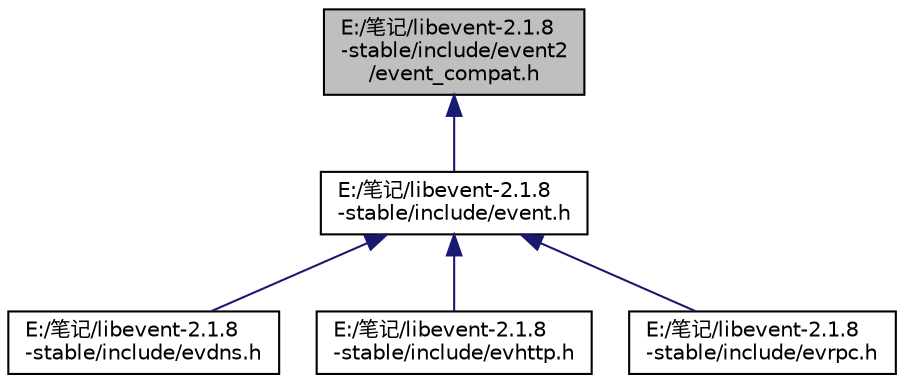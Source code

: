 digraph "E:/笔记/libevent-2.1.8-stable/include/event2/event_compat.h"
{
 // LATEX_PDF_SIZE
  edge [fontname="Helvetica",fontsize="10",labelfontname="Helvetica",labelfontsize="10"];
  node [fontname="Helvetica",fontsize="10",shape=record];
  Node7 [label="E:/笔记/libevent-2.1.8\l-stable/include/event2\l/event_compat.h",height=0.2,width=0.4,color="black", fillcolor="grey75", style="filled", fontcolor="black",tooltip=" "];
  Node7 -> Node8 [dir="back",color="midnightblue",fontsize="10",style="solid",fontname="Helvetica"];
  Node8 [label="E:/笔记/libevent-2.1.8\l-stable/include/event.h",height=0.2,width=0.4,color="black", fillcolor="white", style="filled",URL="$event_8h_source.html",tooltip=" "];
  Node8 -> Node9 [dir="back",color="midnightblue",fontsize="10",style="solid",fontname="Helvetica"];
  Node9 [label="E:/笔记/libevent-2.1.8\l-stable/include/evdns.h",height=0.2,width=0.4,color="black", fillcolor="white", style="filled",URL="$evdns_8h.html",tooltip=" "];
  Node8 -> Node10 [dir="back",color="midnightblue",fontsize="10",style="solid",fontname="Helvetica"];
  Node10 [label="E:/笔记/libevent-2.1.8\l-stable/include/evhttp.h",height=0.2,width=0.4,color="black", fillcolor="white", style="filled",URL="$evhttp_8h.html",tooltip=" "];
  Node8 -> Node11 [dir="back",color="midnightblue",fontsize="10",style="solid",fontname="Helvetica"];
  Node11 [label="E:/笔记/libevent-2.1.8\l-stable/include/evrpc.h",height=0.2,width=0.4,color="black", fillcolor="white", style="filled",URL="$evrpc_8h.html",tooltip=" "];
}
